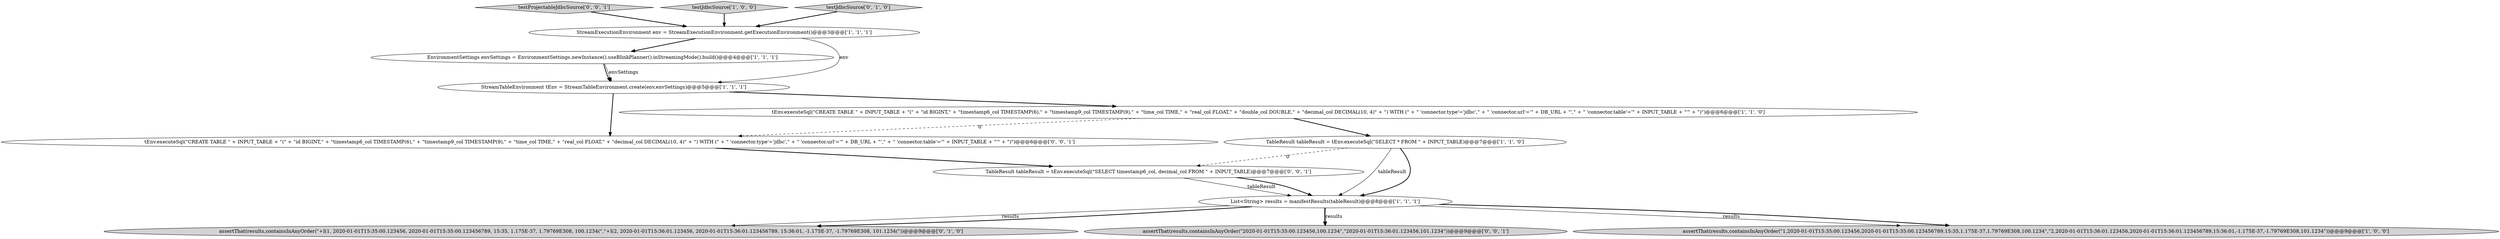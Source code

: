 digraph {
5 [style = filled, label = "StreamExecutionEnvironment env = StreamExecutionEnvironment.getExecutionEnvironment()@@@3@@@['1', '1', '1']", fillcolor = white, shape = ellipse image = "AAA0AAABBB1BBB"];
8 [style = filled, label = "assertThat(results,containsInAnyOrder(\"+I(1, 2020-01-01T15:35:00.123456, 2020-01-01T15:35:00.123456789, 15:35, 1.175E-37, 1.79769E308, 100.1234(\",\"+I(2, 2020-01-01T15:36:01.123456, 2020-01-01T15:36:01.123456789, 15:36:01, -1.175E-37, -1.79769E308, 101.1234(\"))@@@9@@@['0', '1', '0']", fillcolor = lightgray, shape = ellipse image = "AAA0AAABBB2BBB"];
0 [style = filled, label = "EnvironmentSettings envSettings = EnvironmentSettings.newInstance().useBlinkPlanner().inStreamingMode().build()@@@4@@@['1', '1', '1']", fillcolor = white, shape = ellipse image = "AAA0AAABBB1BBB"];
2 [style = filled, label = "StreamTableEnvironment tEnv = StreamTableEnvironment.create(env,envSettings)@@@5@@@['1', '1', '1']", fillcolor = white, shape = ellipse image = "AAA0AAABBB1BBB"];
4 [style = filled, label = "List<String> results = manifestResults(tableResult)@@@8@@@['1', '1', '1']", fillcolor = white, shape = ellipse image = "AAA0AAABBB1BBB"];
12 [style = filled, label = "tEnv.executeSql(\"CREATE TABLE \" + INPUT_TABLE + \"(\" + \"id BIGINT,\" + \"timestamp6_col TIMESTAMP(6),\" + \"timestamp9_col TIMESTAMP(9),\" + \"time_col TIME,\" + \"real_col FLOAT,\" + \"decimal_col DECIMAL(10, 4)\" + \") WITH (\" + \" 'connector.type'='jdbc',\" + \" 'connector.url'='\" + DB_URL + \"',\" + \" 'connector.table'='\" + INPUT_TABLE + \"'\" + \")\")@@@6@@@['0', '0', '1']", fillcolor = white, shape = ellipse image = "AAA0AAABBB3BBB"];
3 [style = filled, label = "tEnv.executeSql(\"CREATE TABLE \" + INPUT_TABLE + \"(\" + \"id BIGINT,\" + \"timestamp6_col TIMESTAMP(6),\" + \"timestamp9_col TIMESTAMP(9),\" + \"time_col TIME,\" + \"real_col FLOAT,\" + \"double_col DOUBLE,\" + \"decimal_col DECIMAL(10, 4)\" + \") WITH (\" + \" 'connector.type'='jdbc',\" + \" 'connector.url'='\" + DB_URL + \"',\" + \" 'connector.table'='\" + INPUT_TABLE + \"'\" + \")\")@@@6@@@['1', '1', '0']", fillcolor = white, shape = ellipse image = "AAA0AAABBB1BBB"];
11 [style = filled, label = "TableResult tableResult = tEnv.executeSql(\"SELECT timestamp6_col, decimal_col FROM \" + INPUT_TABLE)@@@7@@@['0', '0', '1']", fillcolor = white, shape = ellipse image = "AAA0AAABBB3BBB"];
13 [style = filled, label = "assertThat(results,containsInAnyOrder(\"2020-01-01T15:35:00.123456,100.1234\",\"2020-01-01T15:36:01.123456,101.1234\"))@@@9@@@['0', '0', '1']", fillcolor = lightgray, shape = ellipse image = "AAA0AAABBB3BBB"];
6 [style = filled, label = "TableResult tableResult = tEnv.executeSql(\"SELECT * FROM \" + INPUT_TABLE)@@@7@@@['1', '1', '0']", fillcolor = white, shape = ellipse image = "AAA0AAABBB1BBB"];
10 [style = filled, label = "testProjectableJdbcSource['0', '0', '1']", fillcolor = lightgray, shape = diamond image = "AAA0AAABBB3BBB"];
7 [style = filled, label = "assertThat(results,containsInAnyOrder(\"1,2020-01-01T15:35:00.123456,2020-01-01T15:35:00.123456789,15:35,1.175E-37,1.79769E308,100.1234\",\"2,2020-01-01T15:36:01.123456,2020-01-01T15:36:01.123456789,15:36:01,-1.175E-37,-1.79769E308,101.1234\"))@@@9@@@['1', '0', '0']", fillcolor = lightgray, shape = ellipse image = "AAA0AAABBB1BBB"];
1 [style = filled, label = "testJdbcSource['1', '0', '0']", fillcolor = lightgray, shape = diamond image = "AAA0AAABBB1BBB"];
9 [style = filled, label = "testJdbcSource['0', '1', '0']", fillcolor = lightgray, shape = diamond image = "AAA0AAABBB2BBB"];
1->5 [style = bold, label=""];
4->7 [style = solid, label="results"];
11->4 [style = solid, label="tableResult"];
5->2 [style = solid, label="env"];
2->3 [style = bold, label=""];
11->4 [style = bold, label=""];
4->13 [style = bold, label=""];
0->2 [style = bold, label=""];
12->11 [style = bold, label=""];
0->2 [style = solid, label="envSettings"];
6->11 [style = dashed, label="0"];
3->6 [style = bold, label=""];
6->4 [style = solid, label="tableResult"];
4->7 [style = bold, label=""];
2->12 [style = bold, label=""];
6->4 [style = bold, label=""];
4->8 [style = solid, label="results"];
10->5 [style = bold, label=""];
3->12 [style = dashed, label="0"];
5->0 [style = bold, label=""];
9->5 [style = bold, label=""];
4->8 [style = bold, label=""];
4->13 [style = solid, label="results"];
}
